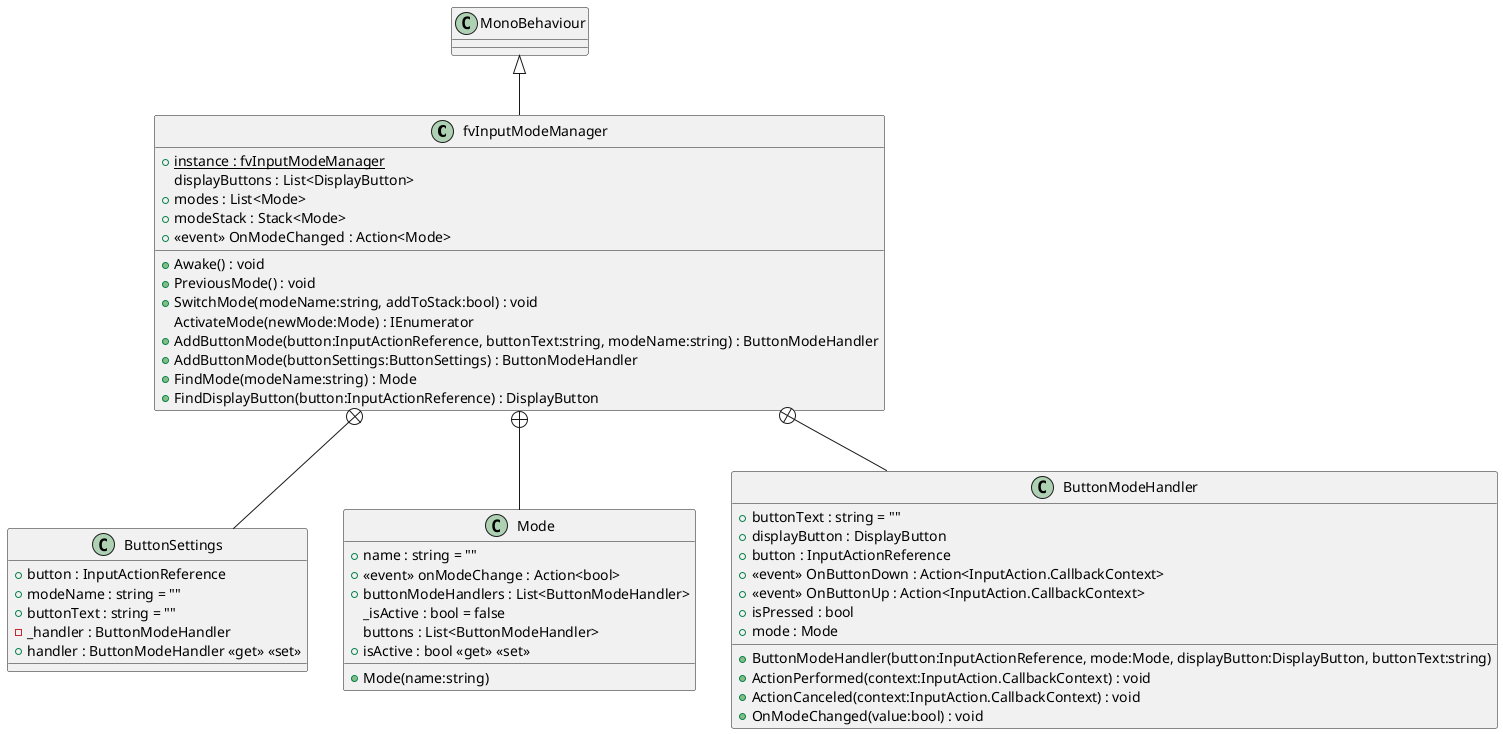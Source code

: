 @startuml
class fvInputModeManager {
    + {static} instance : fvInputModeManager
    displayButtons : List<DisplayButton>
    + modes : List<Mode>
    + modeStack : Stack<Mode>
    +  <<event>> OnModeChanged : Action<Mode> 
    + Awake() : void
    + PreviousMode() : void
    + SwitchMode(modeName:string, addToStack:bool) : void
    ActivateMode(newMode:Mode) : IEnumerator
    + AddButtonMode(button:InputActionReference, buttonText:string, modeName:string) : ButtonModeHandler
    + AddButtonMode(buttonSettings:ButtonSettings) : ButtonModeHandler
    + FindMode(modeName:string) : Mode
    + FindDisplayButton(button:InputActionReference) : DisplayButton
}
class ButtonSettings {
    + button : InputActionReference
    + modeName : string = ""
    + buttonText : string = ""
    - _handler : ButtonModeHandler
    + handler : ButtonModeHandler <<get>> <<set>>
}
class Mode {
    + name : string = ""
    +  <<event>> onModeChange : Action<bool> 
    + buttonModeHandlers : List<ButtonModeHandler>
    _isActive : bool = false
    buttons : List<ButtonModeHandler>
    + isActive : bool <<get>> <<set>>
    + Mode(name:string)
}
class ButtonModeHandler {
    + buttonText : string = ""
    + displayButton : DisplayButton
    + button : InputActionReference
    +  <<event>> OnButtonDown : Action<InputAction.CallbackContext> 
    +  <<event>> OnButtonUp : Action<InputAction.CallbackContext> 
    + isPressed : bool
    + mode : Mode
    + ButtonModeHandler(button:InputActionReference, mode:Mode, displayButton:DisplayButton, buttonText:string)
    + ActionPerformed(context:InputAction.CallbackContext) : void
    + ActionCanceled(context:InputAction.CallbackContext) : void
    + OnModeChanged(value:bool) : void
}
MonoBehaviour <|-- fvInputModeManager
fvInputModeManager +-- ButtonSettings
fvInputModeManager +-- Mode
fvInputModeManager +-- ButtonModeHandler
@enduml
